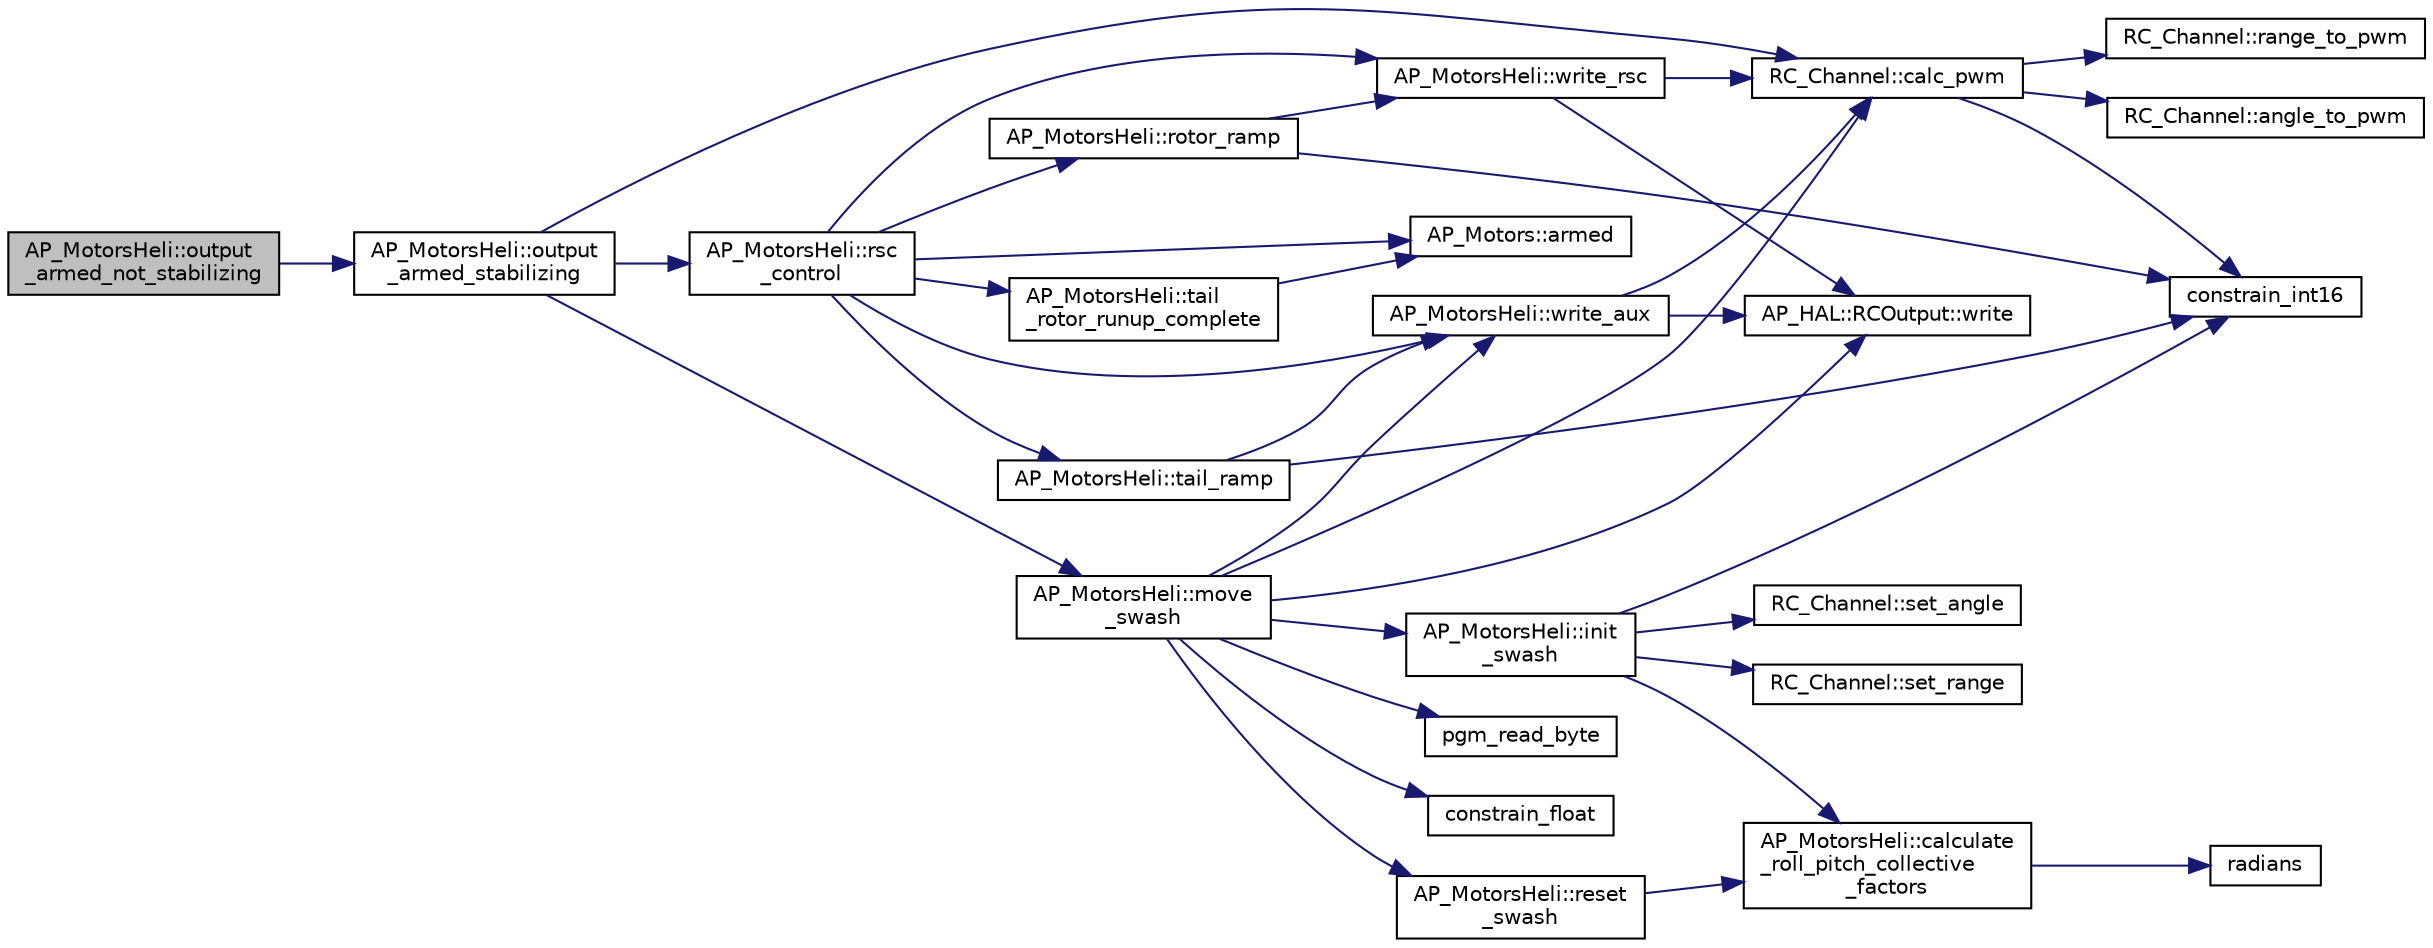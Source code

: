 digraph "AP_MotorsHeli::output_armed_not_stabilizing"
{
 // INTERACTIVE_SVG=YES
  edge [fontname="Helvetica",fontsize="10",labelfontname="Helvetica",labelfontsize="10"];
  node [fontname="Helvetica",fontsize="10",shape=record];
  rankdir="LR";
  Node1 [label="AP_MotorsHeli::output\l_armed_not_stabilizing",height=0.2,width=0.4,color="black", fillcolor="grey75", style="filled" fontcolor="black"];
  Node1 -> Node2 [color="midnightblue",fontsize="10",style="solid",fontname="Helvetica"];
  Node2 [label="AP_MotorsHeli::output\l_armed_stabilizing",height=0.2,width=0.4,color="black", fillcolor="white", style="filled",URL="$classAP__MotorsHeli.html#a85918ee9be140eee1738ca2898fc6513"];
  Node2 -> Node3 [color="midnightblue",fontsize="10",style="solid",fontname="Helvetica"];
  Node3 [label="RC_Channel::calc_pwm",height=0.2,width=0.4,color="black", fillcolor="white", style="filled",URL="$classRC__Channel.html#a5876259d8fb8c1c475322a236bae7819"];
  Node3 -> Node4 [color="midnightblue",fontsize="10",style="solid",fontname="Helvetica"];
  Node4 [label="RC_Channel::range_to_pwm",height=0.2,width=0.4,color="black", fillcolor="white", style="filled",URL="$classRC__Channel.html#ac50875b55ac524f9d0b2ee50174bd300"];
  Node3 -> Node5 [color="midnightblue",fontsize="10",style="solid",fontname="Helvetica"];
  Node5 [label="RC_Channel::angle_to_pwm",height=0.2,width=0.4,color="black", fillcolor="white", style="filled",URL="$classRC__Channel.html#abcf4a69f7323c85306e8a25b34e929b3"];
  Node3 -> Node6 [color="midnightblue",fontsize="10",style="solid",fontname="Helvetica"];
  Node6 [label="constrain_int16",height=0.2,width=0.4,color="black", fillcolor="white", style="filled",URL="$AP__Math_8cpp.html#ac5d9502aca91c97f523fd9b35590215f"];
  Node2 -> Node7 [color="midnightblue",fontsize="10",style="solid",fontname="Helvetica"];
  Node7 [label="AP_MotorsHeli::move\l_swash",height=0.2,width=0.4,color="black", fillcolor="white", style="filled",URL="$classAP__MotorsHeli.html#a50457b8a60a8486755d6673c6631d2d8"];
  Node7 -> Node8 [color="midnightblue",fontsize="10",style="solid",fontname="Helvetica"];
  Node8 [label="AP_MotorsHeli::reset\l_swash",height=0.2,width=0.4,color="black", fillcolor="white", style="filled",URL="$classAP__MotorsHeli.html#a812a1bc60099812804728de5432d4f6d"];
  Node8 -> Node9 [color="midnightblue",fontsize="10",style="solid",fontname="Helvetica"];
  Node9 [label="AP_MotorsHeli::calculate\l_roll_pitch_collective\l_factors",height=0.2,width=0.4,color="black", fillcolor="white", style="filled",URL="$classAP__MotorsHeli.html#a335efd2c7f3fe6a95457c1bba607afa1"];
  Node9 -> Node10 [color="midnightblue",fontsize="10",style="solid",fontname="Helvetica"];
  Node10 [label="radians",height=0.2,width=0.4,color="black", fillcolor="white", style="filled",URL="$AP__Math_8cpp.html#aa3adb05231060d239e5b91940e001f85"];
  Node7 -> Node11 [color="midnightblue",fontsize="10",style="solid",fontname="Helvetica"];
  Node11 [label="AP_MotorsHeli::init\l_swash",height=0.2,width=0.4,color="black", fillcolor="white", style="filled",URL="$classAP__MotorsHeli.html#a783736842493d797e15a43a8746b0eea"];
  Node11 -> Node12 [color="midnightblue",fontsize="10",style="solid",fontname="Helvetica"];
  Node12 [label="RC_Channel::set_range",height=0.2,width=0.4,color="black", fillcolor="white", style="filled",URL="$classRC__Channel.html#ad51e68c85b76d1209e7cb6db224e63ba"];
  Node11 -> Node13 [color="midnightblue",fontsize="10",style="solid",fontname="Helvetica"];
  Node13 [label="RC_Channel::set_angle",height=0.2,width=0.4,color="black", fillcolor="white", style="filled",URL="$classRC__Channel.html#a68fd99b7a3bf4283c8b500b49f511821"];
  Node11 -> Node6 [color="midnightblue",fontsize="10",style="solid",fontname="Helvetica"];
  Node11 -> Node9 [color="midnightblue",fontsize="10",style="solid",fontname="Helvetica"];
  Node7 -> Node14 [color="midnightblue",fontsize="10",style="solid",fontname="Helvetica"];
  Node14 [label="constrain_float",height=0.2,width=0.4,color="black", fillcolor="white", style="filled",URL="$AP__Math_8cpp.html#a08eedb329d8162ddbd344d4f6c8cde20"];
  Node7 -> Node3 [color="midnightblue",fontsize="10",style="solid",fontname="Helvetica"];
  Node7 -> Node15 [color="midnightblue",fontsize="10",style="solid",fontname="Helvetica"];
  Node15 [label="AP_HAL::RCOutput::write",height=0.2,width=0.4,color="black", fillcolor="white", style="filled",URL="$classAP__HAL_1_1RCOutput.html#ade509cf82dfb1f6fab3eba0c026c5d60"];
  Node7 -> Node16 [color="midnightblue",fontsize="10",style="solid",fontname="Helvetica"];
  Node16 [label="pgm_read_byte",height=0.2,width=0.4,color="black", fillcolor="white", style="filled",URL="$AP__Progmem__Identity_8h.html#a1514e0408e036062b4af844baaf567da"];
  Node7 -> Node17 [color="midnightblue",fontsize="10",style="solid",fontname="Helvetica"];
  Node17 [label="AP_MotorsHeli::write_aux",height=0.2,width=0.4,color="black", fillcolor="white", style="filled",URL="$classAP__MotorsHeli.html#a2e997a592f2ce30ab89a12a282ea3b23"];
  Node17 -> Node3 [color="midnightblue",fontsize="10",style="solid",fontname="Helvetica"];
  Node17 -> Node15 [color="midnightblue",fontsize="10",style="solid",fontname="Helvetica"];
  Node2 -> Node18 [color="midnightblue",fontsize="10",style="solid",fontname="Helvetica"];
  Node18 [label="AP_MotorsHeli::rsc\l_control",height=0.2,width=0.4,color="black", fillcolor="white", style="filled",URL="$classAP__MotorsHeli.html#a550e49233caad251454b835e0d083187"];
  Node18 -> Node19 [color="midnightblue",fontsize="10",style="solid",fontname="Helvetica"];
  Node19 [label="AP_Motors::armed",height=0.2,width=0.4,color="black", fillcolor="white", style="filled",URL="$classAP__Motors.html#abb781661db2b685644795dfe8f5a655f"];
  Node18 -> Node17 [color="midnightblue",fontsize="10",style="solid",fontname="Helvetica"];
  Node18 -> Node20 [color="midnightblue",fontsize="10",style="solid",fontname="Helvetica"];
  Node20 [label="AP_MotorsHeli::write_rsc",height=0.2,width=0.4,color="black", fillcolor="white", style="filled",URL="$classAP__MotorsHeli.html#af457d2dbc01ff81e1d8b5a2ffdb5c38c"];
  Node20 -> Node3 [color="midnightblue",fontsize="10",style="solid",fontname="Helvetica"];
  Node20 -> Node15 [color="midnightblue",fontsize="10",style="solid",fontname="Helvetica"];
  Node18 -> Node21 [color="midnightblue",fontsize="10",style="solid",fontname="Helvetica"];
  Node21 [label="AP_MotorsHeli::tail_ramp",height=0.2,width=0.4,color="black", fillcolor="white", style="filled",URL="$classAP__MotorsHeli.html#a9c2207f78e61cb24cd34150cada0970f"];
  Node21 -> Node6 [color="midnightblue",fontsize="10",style="solid",fontname="Helvetica"];
  Node21 -> Node17 [color="midnightblue",fontsize="10",style="solid",fontname="Helvetica"];
  Node18 -> Node22 [color="midnightblue",fontsize="10",style="solid",fontname="Helvetica"];
  Node22 [label="AP_MotorsHeli::tail\l_rotor_runup_complete",height=0.2,width=0.4,color="black", fillcolor="white", style="filled",URL="$classAP__MotorsHeli.html#ae3ff8de278d224f018e8e671d5276c2c"];
  Node22 -> Node19 [color="midnightblue",fontsize="10",style="solid",fontname="Helvetica"];
  Node18 -> Node23 [color="midnightblue",fontsize="10",style="solid",fontname="Helvetica"];
  Node23 [label="AP_MotorsHeli::rotor_ramp",height=0.2,width=0.4,color="black", fillcolor="white", style="filled",URL="$classAP__MotorsHeli.html#a9304ace27b941e28e8427d3c21bfb2eb"];
  Node23 -> Node6 [color="midnightblue",fontsize="10",style="solid",fontname="Helvetica"];
  Node23 -> Node20 [color="midnightblue",fontsize="10",style="solid",fontname="Helvetica"];
}
